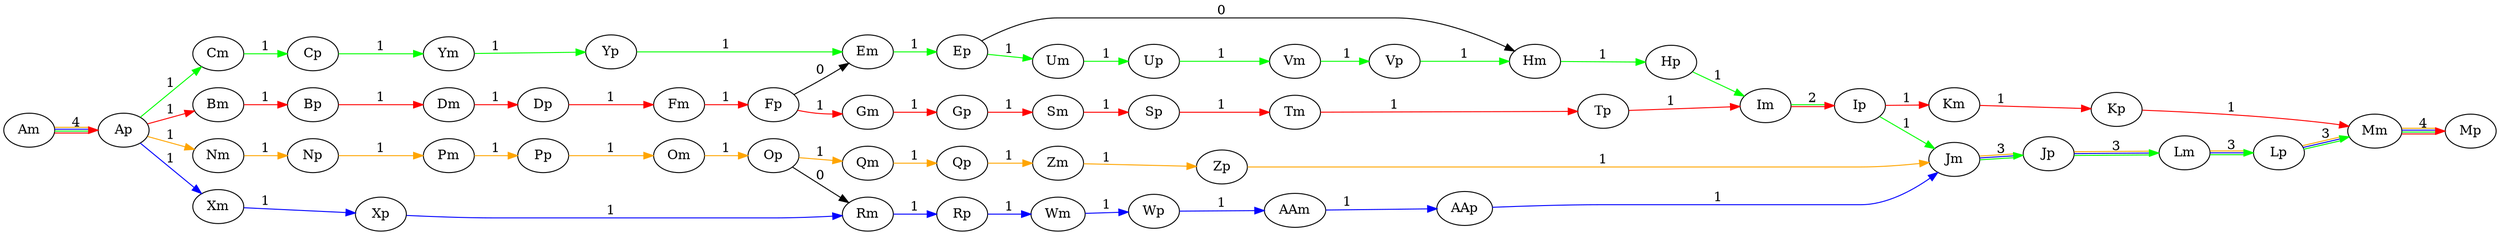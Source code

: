 digraph{
	rankdir=LR
	Am -> Ap [label=4  color="red:green:blue:orange"]
	Ap -> Bm [label=1  color="red"]
	Ap -> Cm [label=1  color="green"]
	Ap -> Xm [label=1  color="blue"]
	Ap -> Nm [label=1  color="orange"]
	Bm -> Bp [label=1  color="red"]
	Bp -> Dm [label=1  color="red"]
	Cm -> Cp [label=1  color="green"]
	Cp -> Ym [label=1  color="green"]
	Xm -> Xp [label=1  color="blue"]
	Xp -> Rm [label=1  color="blue"]
	Nm -> Np [label=1  color="orange"]
	Np -> Pm [label=1  color="orange"]
	Dm -> Dp [label=1  color="red"]
	Dp -> Fm [label=1  color="red"]
	Ym -> Yp [label=1  color="green"]
	Yp -> Em [label=1  color="green"]
	Fm -> Fp [label=1  color="red"]
	Fp -> Em [label=0]
	Fp -> Gm [label=1  color="red"]
	Em -> Ep [label=1  color="green"]
	Ep -> Hm [label=0]
	Ep -> Um [label=1  color="green"]
	Hm -> Hp [label=1  color="green"]
	Hp -> Im [label=1  color="green"]
	Um -> Up [label=1  color="green"]
	Up -> Vm [label=1  color="green"]
	Gm -> Gp [label=1  color="red"]
	Gp -> Sm [label=1  color="red"]
	Sm -> Sp [label=1  color="red"]
	Sp -> Tm [label=1  color="red"]
	Im -> Ip [label=2  color="red:green"]
	Ip -> Km [label=1  color="red"]
	Ip -> Jm [label=1  color="green"]
	Km -> Kp [label=1  color="red"]
	Kp -> Mm [label=1  color="red"]
	Jm -> Jp [label=3  color="green:blue:orange"]
	Jp -> Lm [label=3  color="green:blue:orange"]
	Lm -> Lp [label=3  color="green:blue:orange"]
	Lp -> Mm [label=3  color="green:blue:orange"]
	Mm -> Mp [label=4  color="red:green:blue:orange"]
	Pm -> Pp [label=1  color="orange"]
	Pp -> Om [label=1  color="orange"]
	Om -> Op [label=1  color="orange"]
	Op -> Qm [label=1  color="orange"]
	Op -> Rm [label=0]
	Qm -> Qp [label=1  color="orange"]
	Qp -> Zm [label=1  color="orange"]
	Rm -> Rp [label=1  color="blue"]
	Rp -> Wm [label=1  color="blue"]
	Zm -> Zp [label=1  color="orange"]
	Zp -> Jm [label=1  color="orange"]
	Wm -> Wp [label=1  color="blue"]
	Wp -> AAm [label=1  color="blue"]
	Tm -> Tp [label=1  color="red"]
	Tp -> Im [label=1  color="red"]
	Vm -> Vp [label=1  color="green"]
	Vp -> Hm [label=1  color="green"]
	AAm -> AAp [label=1  color="blue"]
	AAp -> Jm [label=1  color="blue"]
}